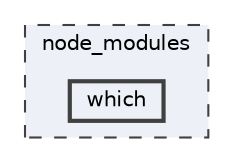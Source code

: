digraph "node_modules/which"
{
 // LATEX_PDF_SIZE
  bgcolor="transparent";
  edge [fontname=Helvetica,fontsize=10,labelfontname=Helvetica,labelfontsize=10];
  node [fontname=Helvetica,fontsize=10,shape=box,height=0.2,width=0.4];
  compound=true
  subgraph clusterdir_acd06b18086a0dd2ae699b1e0b775be8 {
    graph [ bgcolor="#edf0f7", pencolor="grey25", label="node_modules", fontname=Helvetica,fontsize=10 style="filled,dashed", URL="dir_acd06b18086a0dd2ae699b1e0b775be8.html",tooltip=""]
  dir_a78b7e4b296e4097ccf4029c209f34bf [label="which", fillcolor="#edf0f7", color="grey25", style="filled,bold", URL="dir_a78b7e4b296e4097ccf4029c209f34bf.html",tooltip=""];
  }
}

